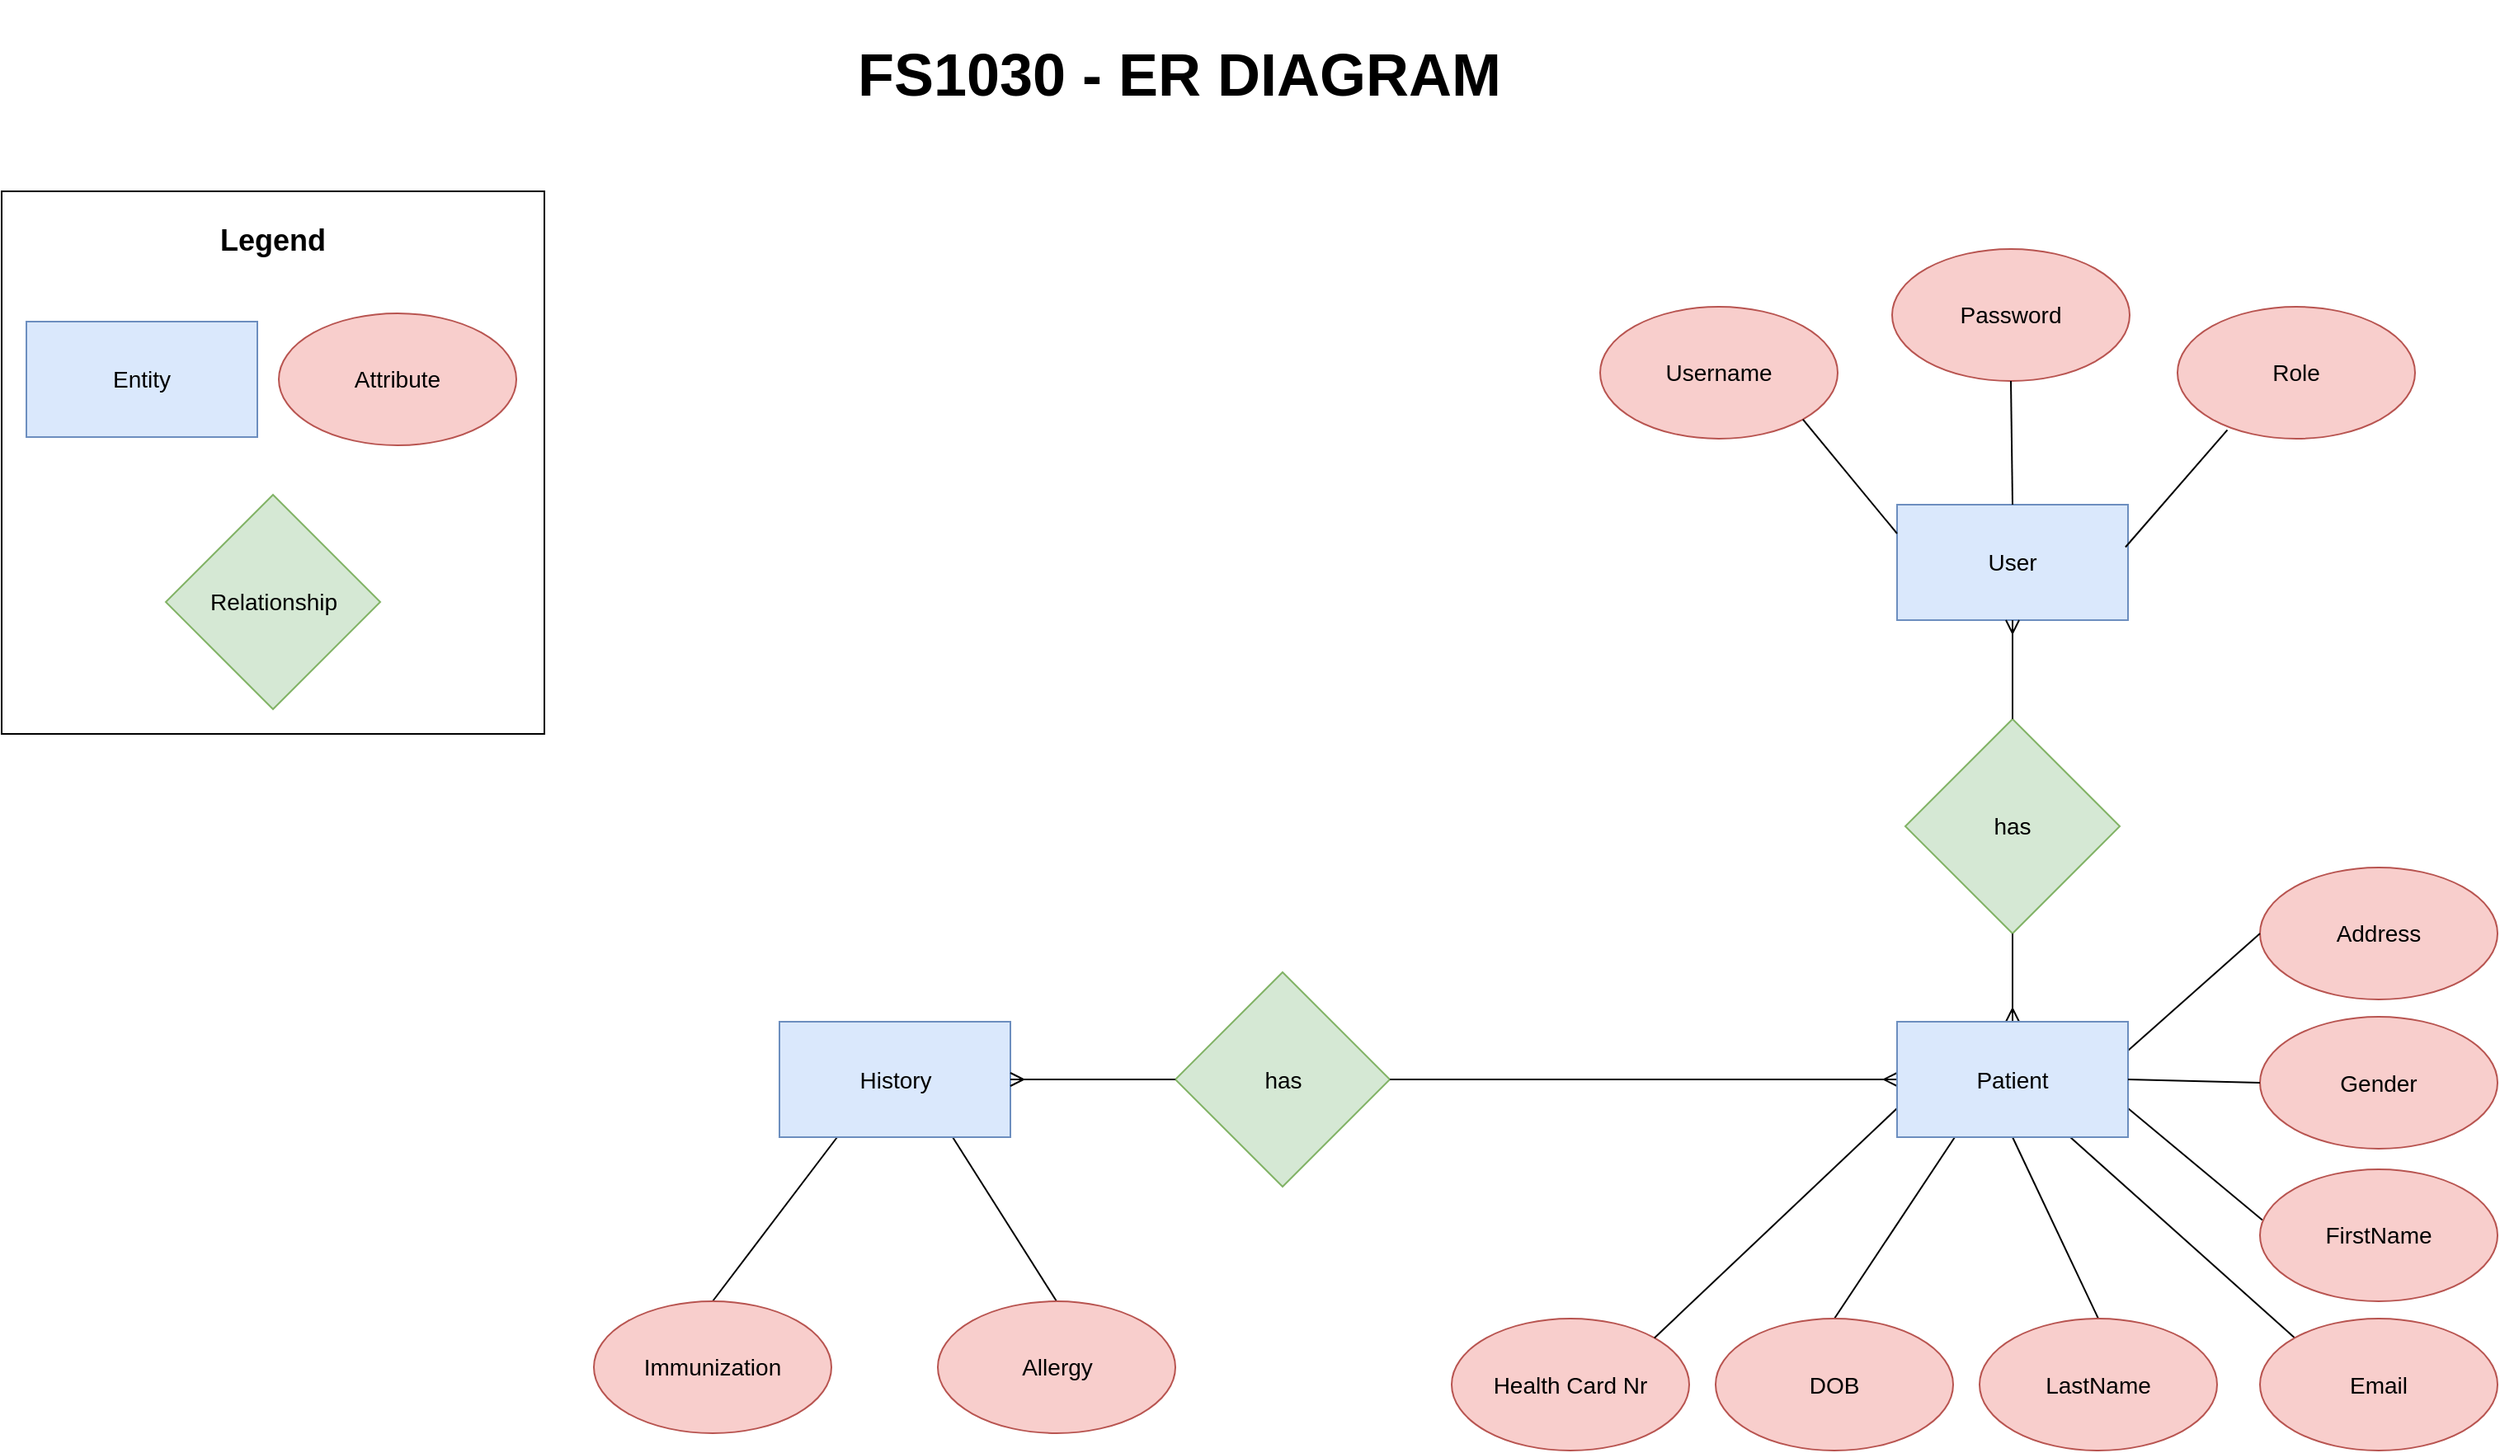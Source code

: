 <mxfile version="10.9.8" type="google"><diagram id="9UYRCip12DJhpUpNAYFG" name="Page-1"><mxGraphModel dx="1736" dy="904" grid="1" gridSize="10" guides="1" tooltips="1" connect="1" arrows="1" fold="1" page="1" pageScale="1" pageWidth="1700" pageHeight="1100" math="0" shadow="0"><root><mxCell id="0"/><mxCell id="1" parent="0"/><mxCell id="pwRkneg-6AYY4JrQeXUH-2" value="has" style="rhombus;whiteSpace=wrap;html=1;fontSize=14;fillColor=#d5e8d4;strokeColor=#82b366;" parent="1" vertex="1"><mxGeometry x="1225" y="436" width="130" height="130" as="geometry"/></mxCell><mxCell id="pwRkneg-6AYY4JrQeXUH-5" value="has" style="rhombus;whiteSpace=wrap;html=1;fontSize=14;fillColor=#d5e8d4;strokeColor=#82b366;" parent="1" vertex="1"><mxGeometry x="782.5" y="589.5" width="130" height="130" as="geometry"/></mxCell><mxCell id="E5BANzZ0fnuAm6xiypI0-27" style="edgeStyle=none;rounded=0;orthogonalLoop=1;jettySize=auto;html=1;exitX=0.25;exitY=1;exitDx=0;exitDy=0;entryX=0.5;entryY=0;entryDx=0;entryDy=0;endArrow=none;endFill=0;" edge="1" parent="1" source="pwRkneg-6AYY4JrQeXUH-9" target="E5BANzZ0fnuAm6xiypI0-12"><mxGeometry relative="1" as="geometry"/></mxCell><mxCell id="E5BANzZ0fnuAm6xiypI0-28" style="edgeStyle=none;rounded=0;orthogonalLoop=1;jettySize=auto;html=1;exitX=0.75;exitY=1;exitDx=0;exitDy=0;entryX=0.5;entryY=0;entryDx=0;entryDy=0;endArrow=none;endFill=0;" edge="1" parent="1" source="pwRkneg-6AYY4JrQeXUH-9" target="E5BANzZ0fnuAm6xiypI0-13"><mxGeometry relative="1" as="geometry"/></mxCell><mxCell id="pwRkneg-6AYY4JrQeXUH-9" value="History" style="rounded=0;whiteSpace=wrap;html=1;fontSize=14;fillColor=#dae8fc;strokeColor=#6c8ebf;" parent="1" vertex="1"><mxGeometry x="542.5" y="619.5" width="140" height="70" as="geometry"/></mxCell><mxCell id="pwRkneg-6AYY4JrQeXUH-17" value="User" style="rounded=0;whiteSpace=wrap;html=1;fontSize=14;fillColor=#dae8fc;strokeColor=#6c8ebf;" parent="1" vertex="1"><mxGeometry x="1220" y="306" width="140" height="70" as="geometry"/></mxCell><mxCell id="pwRkneg-6AYY4JrQeXUH-18" value="Address" style="ellipse;whiteSpace=wrap;html=1;fontSize=14;fillColor=#f8cecc;strokeColor=#b85450;" parent="1" vertex="1"><mxGeometry x="1440" y="526" width="144" height="80" as="geometry"/></mxCell><mxCell id="pwRkneg-6AYY4JrQeXUH-19" value="Health Card Nr" style="ellipse;whiteSpace=wrap;html=1;fontSize=14;fillColor=#f8cecc;strokeColor=#b85450;" parent="1" vertex="1"><mxGeometry x="950" y="799.5" width="144" height="80" as="geometry"/></mxCell><mxCell id="pwRkneg-6AYY4JrQeXUH-20" value="Role" style="ellipse;whiteSpace=wrap;html=1;fontSize=14;fillColor=#f8cecc;strokeColor=#b85450;" parent="1" vertex="1"><mxGeometry x="1390" y="186" width="144" height="80" as="geometry"/></mxCell><mxCell id="pwRkneg-6AYY4JrQeXUH-22" value="Password" style="ellipse;whiteSpace=wrap;html=1;fontSize=14;fillColor=#f8cecc;strokeColor=#b85450;" parent="1" vertex="1"><mxGeometry x="1217" y="151" width="144" height="80" as="geometry"/></mxCell><mxCell id="pwRkneg-6AYY4JrQeXUH-23" value="Username" style="ellipse;whiteSpace=wrap;html=1;fontSize=14;fillColor=#f8cecc;strokeColor=#b85450;" parent="1" vertex="1"><mxGeometry x="1040" y="186" width="144" height="80" as="geometry"/></mxCell><mxCell id="pwRkneg-6AYY4JrQeXUH-26" value="" style="edgeStyle=orthogonalEdgeStyle;fontSize=12;html=1;endArrow=ERmany;entryX=0.5;entryY=0;entryDx=0;entryDy=0;exitX=0.5;exitY=1;exitDx=0;exitDy=0;" parent="1" source="pwRkneg-6AYY4JrQeXUH-2" target="E5BANzZ0fnuAm6xiypI0-5" edge="1"><mxGeometry width="100" height="100" relative="1" as="geometry"><mxPoint x="693.5" y="956" as="sourcePoint"/><mxPoint x="998" y="646" as="targetPoint"/></mxGeometry></mxCell><mxCell id="pwRkneg-6AYY4JrQeXUH-27" value="" style="edgeStyle=orthogonalEdgeStyle;fontSize=12;html=1;endArrow=ERmany;entryX=0.5;entryY=1;entryDx=0;entryDy=0;exitX=0.5;exitY=0;exitDx=0;exitDy=0;" parent="1" source="pwRkneg-6AYY4JrQeXUH-2" target="pwRkneg-6AYY4JrQeXUH-17" edge="1"><mxGeometry width="100" height="100" relative="1" as="geometry"><mxPoint x="818.5" y="691" as="sourcePoint"/><mxPoint x="918.5" y="591" as="targetPoint"/></mxGeometry></mxCell><mxCell id="pwRkneg-6AYY4JrQeXUH-28" value="" style="endArrow=none;html=1;fontSize=14;entryX=0;entryY=0.25;entryDx=0;entryDy=0;exitX=1;exitY=1;exitDx=0;exitDy=0;" parent="1" source="pwRkneg-6AYY4JrQeXUH-23" target="pwRkneg-6AYY4JrQeXUH-17" edge="1"><mxGeometry width="50" height="50" relative="1" as="geometry"><mxPoint x="843.5" y="380.961" as="sourcePoint"/><mxPoint x="893.5" y="330.961" as="targetPoint"/></mxGeometry></mxCell><mxCell id="pwRkneg-6AYY4JrQeXUH-29" value="" style="endArrow=none;html=1;fontSize=14;entryX=0.5;entryY=1;entryDx=0;entryDy=0;exitX=0.5;exitY=0;exitDx=0;exitDy=0;" parent="1" source="pwRkneg-6AYY4JrQeXUH-17" target="pwRkneg-6AYY4JrQeXUH-22" edge="1"><mxGeometry width="50" height="50" relative="1" as="geometry"><mxPoint x="927.5" y="316" as="sourcePoint"/><mxPoint x="977.5" y="266" as="targetPoint"/></mxGeometry></mxCell><mxCell id="pwRkneg-6AYY4JrQeXUH-31" value="" style="endArrow=none;html=1;fontSize=14;exitX=0.989;exitY=0.368;exitDx=0;exitDy=0;exitPerimeter=0;entryX=0.21;entryY=0.934;entryDx=0;entryDy=0;entryPerimeter=0;" parent="1" source="pwRkneg-6AYY4JrQeXUH-17" target="pwRkneg-6AYY4JrQeXUH-20" edge="1"><mxGeometry width="50" height="50" relative="1" as="geometry"><mxPoint x="1143.5" y="356" as="sourcePoint"/><mxPoint x="1193.5" y="306" as="targetPoint"/></mxGeometry></mxCell><mxCell id="pwRkneg-6AYY4JrQeXUH-32" value="" style="edgeStyle=orthogonalEdgeStyle;fontSize=12;html=1;endArrow=ERmany;entryX=1;entryY=0.5;entryDx=0;entryDy=0;exitX=0;exitY=0.5;exitDx=0;exitDy=0;" parent="1" source="pwRkneg-6AYY4JrQeXUH-5" target="pwRkneg-6AYY4JrQeXUH-9" edge="1"><mxGeometry width="100" height="100" relative="1" as="geometry"><mxPoint x="618.5" y="894" as="sourcePoint"/><mxPoint x="540" y="622.143" as="targetPoint"/></mxGeometry></mxCell><mxCell id="pwRkneg-6AYY4JrQeXUH-39" value="" style="edgeStyle=orthogonalEdgeStyle;fontSize=12;html=1;endArrow=ERmany;entryX=0;entryY=0.5;entryDx=0;entryDy=0;exitX=1;exitY=0.5;exitDx=0;exitDy=0;" parent="1" source="pwRkneg-6AYY4JrQeXUH-5" target="E5BANzZ0fnuAm6xiypI0-5" edge="1"><mxGeometry width="100" height="100" relative="1" as="geometry"><mxPoint x="761.5" y="776" as="sourcePoint"/><mxPoint x="872" y="720" as="targetPoint"/></mxGeometry></mxCell><mxCell id="pwRkneg-6AYY4JrQeXUH-41" value="&lt;br&gt;&lt;br&gt;&lt;b&gt;&lt;font style=&quot;font-size: 18px&quot;&gt;Legend&lt;br&gt;&lt;/font&gt;&lt;/b&gt;&lt;br&gt;&lt;br&gt;&lt;br&gt;&lt;br&gt;&lt;br&gt;&lt;br&gt;&lt;br&gt;&lt;br&gt;&lt;br&gt;&lt;br&gt;&lt;br&gt;&lt;br&gt;&lt;br&gt;&lt;br&gt;&lt;br&gt;&lt;br&gt;&lt;br&gt;&lt;br&gt;" style="whiteSpace=wrap;html=1;aspect=fixed;fontSize=14;align=center;" parent="1" vertex="1"><mxGeometry x="71" y="116" width="329" height="329" as="geometry"/></mxCell><mxCell id="pwRkneg-6AYY4JrQeXUH-42" value="Entity" style="rounded=0;whiteSpace=wrap;html=1;fontSize=14;fillColor=#dae8fc;strokeColor=#6c8ebf;" parent="1" vertex="1"><mxGeometry x="86" y="195" width="140" height="70" as="geometry"/></mxCell><mxCell id="pwRkneg-6AYY4JrQeXUH-43" value="Attribute" style="ellipse;whiteSpace=wrap;html=1;fontSize=14;fillColor=#f8cecc;strokeColor=#b85450;" parent="1" vertex="1"><mxGeometry x="239" y="190" width="144" height="80" as="geometry"/></mxCell><mxCell id="pwRkneg-6AYY4JrQeXUH-44" value="Relationship" style="rhombus;whiteSpace=wrap;html=1;fontSize=14;fillColor=#d5e8d4;strokeColor=#82b366;" parent="1" vertex="1"><mxGeometry x="170.5" y="300" width="130" height="130" as="geometry"/></mxCell><mxCell id="E5BANzZ0fnuAm6xiypI0-4" value="&lt;font style=&quot;font-size: 36px&quot;&gt;&lt;b&gt;FS1030 - ER DIAGRAM&lt;/b&gt;&lt;/font&gt;" style="text;html=1;strokeColor=none;fillColor=none;align=center;verticalAlign=middle;whiteSpace=wrap;rounded=0;" vertex="1" parent="1"><mxGeometry x="144" width="1282" height="90" as="geometry"/></mxCell><mxCell id="E5BANzZ0fnuAm6xiypI0-18" style="rounded=0;orthogonalLoop=1;jettySize=auto;html=1;exitX=1;exitY=0.25;exitDx=0;exitDy=0;entryX=0;entryY=0.5;entryDx=0;entryDy=0;endArrow=none;endFill=0;" edge="1" parent="1" source="E5BANzZ0fnuAm6xiypI0-5" target="pwRkneg-6AYY4JrQeXUH-18"><mxGeometry relative="1" as="geometry"/></mxCell><mxCell id="E5BANzZ0fnuAm6xiypI0-22" style="edgeStyle=none;rounded=0;orthogonalLoop=1;jettySize=auto;html=1;exitX=0.75;exitY=1;exitDx=0;exitDy=0;entryX=0;entryY=0;entryDx=0;entryDy=0;endArrow=none;endFill=0;" edge="1" parent="1" source="E5BANzZ0fnuAm6xiypI0-5" target="E5BANzZ0fnuAm6xiypI0-10"><mxGeometry relative="1" as="geometry"/></mxCell><mxCell id="E5BANzZ0fnuAm6xiypI0-23" style="edgeStyle=none;rounded=0;orthogonalLoop=1;jettySize=auto;html=1;exitX=1;exitY=0.75;exitDx=0;exitDy=0;entryX=0.01;entryY=0.384;entryDx=0;entryDy=0;endArrow=none;endFill=0;entryPerimeter=0;" edge="1" parent="1" source="E5BANzZ0fnuAm6xiypI0-5" target="E5BANzZ0fnuAm6xiypI0-8"><mxGeometry relative="1" as="geometry"/></mxCell><mxCell id="E5BANzZ0fnuAm6xiypI0-24" style="edgeStyle=none;rounded=0;orthogonalLoop=1;jettySize=auto;html=1;exitX=0.5;exitY=1;exitDx=0;exitDy=0;entryX=0.5;entryY=0;entryDx=0;entryDy=0;endArrow=none;endFill=0;" edge="1" parent="1" source="E5BANzZ0fnuAm6xiypI0-5" target="E5BANzZ0fnuAm6xiypI0-11"><mxGeometry relative="1" as="geometry"/></mxCell><mxCell id="E5BANzZ0fnuAm6xiypI0-25" style="edgeStyle=none;rounded=0;orthogonalLoop=1;jettySize=auto;html=1;exitX=0.25;exitY=1;exitDx=0;exitDy=0;entryX=0.5;entryY=0;entryDx=0;entryDy=0;endArrow=none;endFill=0;" edge="1" parent="1" source="E5BANzZ0fnuAm6xiypI0-5" target="E5BANzZ0fnuAm6xiypI0-9"><mxGeometry relative="1" as="geometry"/></mxCell><mxCell id="E5BANzZ0fnuAm6xiypI0-26" style="edgeStyle=none;rounded=0;orthogonalLoop=1;jettySize=auto;html=1;exitX=0;exitY=0.75;exitDx=0;exitDy=0;entryX=1;entryY=0;entryDx=0;entryDy=0;endArrow=none;endFill=0;" edge="1" parent="1" source="E5BANzZ0fnuAm6xiypI0-5" target="pwRkneg-6AYY4JrQeXUH-19"><mxGeometry relative="1" as="geometry"/></mxCell><mxCell id="E5BANzZ0fnuAm6xiypI0-5" value="Patient" style="rounded=0;whiteSpace=wrap;html=1;fontSize=14;fillColor=#dae8fc;strokeColor=#6c8ebf;" vertex="1" parent="1"><mxGeometry x="1220" y="619.5" width="140" height="70" as="geometry"/></mxCell><mxCell id="E5BANzZ0fnuAm6xiypI0-7" value="Gender" style="ellipse;whiteSpace=wrap;html=1;fontSize=14;fillColor=#f8cecc;strokeColor=#b85450;" vertex="1" parent="1"><mxGeometry x="1440" y="616.5" width="144" height="80" as="geometry"/></mxCell><mxCell id="E5BANzZ0fnuAm6xiypI0-8" value="FirstName" style="ellipse;whiteSpace=wrap;html=1;fontSize=14;fillColor=#f8cecc;strokeColor=#b85450;" vertex="1" parent="1"><mxGeometry x="1440" y="709" width="144" height="80" as="geometry"/></mxCell><mxCell id="E5BANzZ0fnuAm6xiypI0-9" value="DOB" style="ellipse;whiteSpace=wrap;html=1;fontSize=14;fillColor=#f8cecc;strokeColor=#b85450;" vertex="1" parent="1"><mxGeometry x="1110" y="799.5" width="144" height="80" as="geometry"/></mxCell><mxCell id="E5BANzZ0fnuAm6xiypI0-10" value="Email" style="ellipse;whiteSpace=wrap;html=1;fontSize=14;fillColor=#f8cecc;strokeColor=#b85450;" vertex="1" parent="1"><mxGeometry x="1440" y="799.5" width="144" height="80" as="geometry"/></mxCell><mxCell id="E5BANzZ0fnuAm6xiypI0-11" value="LastName" style="ellipse;whiteSpace=wrap;html=1;fontSize=14;fillColor=#f8cecc;strokeColor=#b85450;" vertex="1" parent="1"><mxGeometry x="1270" y="799.5" width="144" height="80" as="geometry"/></mxCell><mxCell id="E5BANzZ0fnuAm6xiypI0-12" value="Immunization" style="ellipse;whiteSpace=wrap;html=1;fontSize=14;fillColor=#f8cecc;strokeColor=#b85450;" vertex="1" parent="1"><mxGeometry x="430" y="789" width="144" height="80" as="geometry"/></mxCell><mxCell id="E5BANzZ0fnuAm6xiypI0-13" value="Allergy" style="ellipse;whiteSpace=wrap;html=1;fontSize=14;fillColor=#f8cecc;strokeColor=#b85450;" vertex="1" parent="1"><mxGeometry x="638.5" y="789" width="144" height="80" as="geometry"/></mxCell><mxCell id="E5BANzZ0fnuAm6xiypI0-20" style="rounded=0;orthogonalLoop=1;jettySize=auto;html=1;exitX=1;exitY=0.5;exitDx=0;exitDy=0;entryX=0;entryY=0.5;entryDx=0;entryDy=0;endArrow=none;endFill=0;" edge="1" parent="1" source="E5BANzZ0fnuAm6xiypI0-5" target="E5BANzZ0fnuAm6xiypI0-7"><mxGeometry relative="1" as="geometry"><mxPoint x="1346" y="755.357" as="sourcePoint"/><mxPoint x="1426" y="683.929" as="targetPoint"/></mxGeometry></mxCell></root></mxGraphModel></diagram></mxfile>